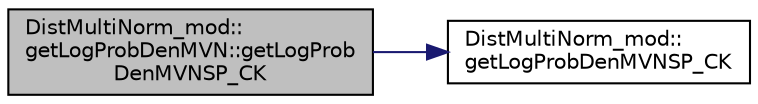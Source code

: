 digraph "DistMultiNorm_mod::getLogProbDenMVN::getLogProbDenMVNSP_CK"
{
 // LATEX_PDF_SIZE
  edge [fontname="Helvetica",fontsize="10",labelfontname="Helvetica",labelfontsize="10"];
  node [fontname="Helvetica",fontsize="10",shape=record];
  rankdir="LR";
  Node1 [label="DistMultiNorm_mod::\lgetLogProbDenMVN::getLogProb\lDenMVNSP_CK",height=0.2,width=0.4,color="black", fillcolor="grey75", style="filled", fontcolor="black",tooltip=" "];
  Node1 -> Node2 [color="midnightblue",fontsize="10",style="solid",fontname="Helvetica"];
  Node2 [label="DistMultiNorm_mod::\lgetLogProbDenMVNSP_CK",height=0.2,width=0.4,color="black", fillcolor="white", style="filled",URL="$namespaceDistMultiNorm__mod.html#aa4b1b43abdfe9f05cc1e95d3481ae86d",tooltip=" "];
}
